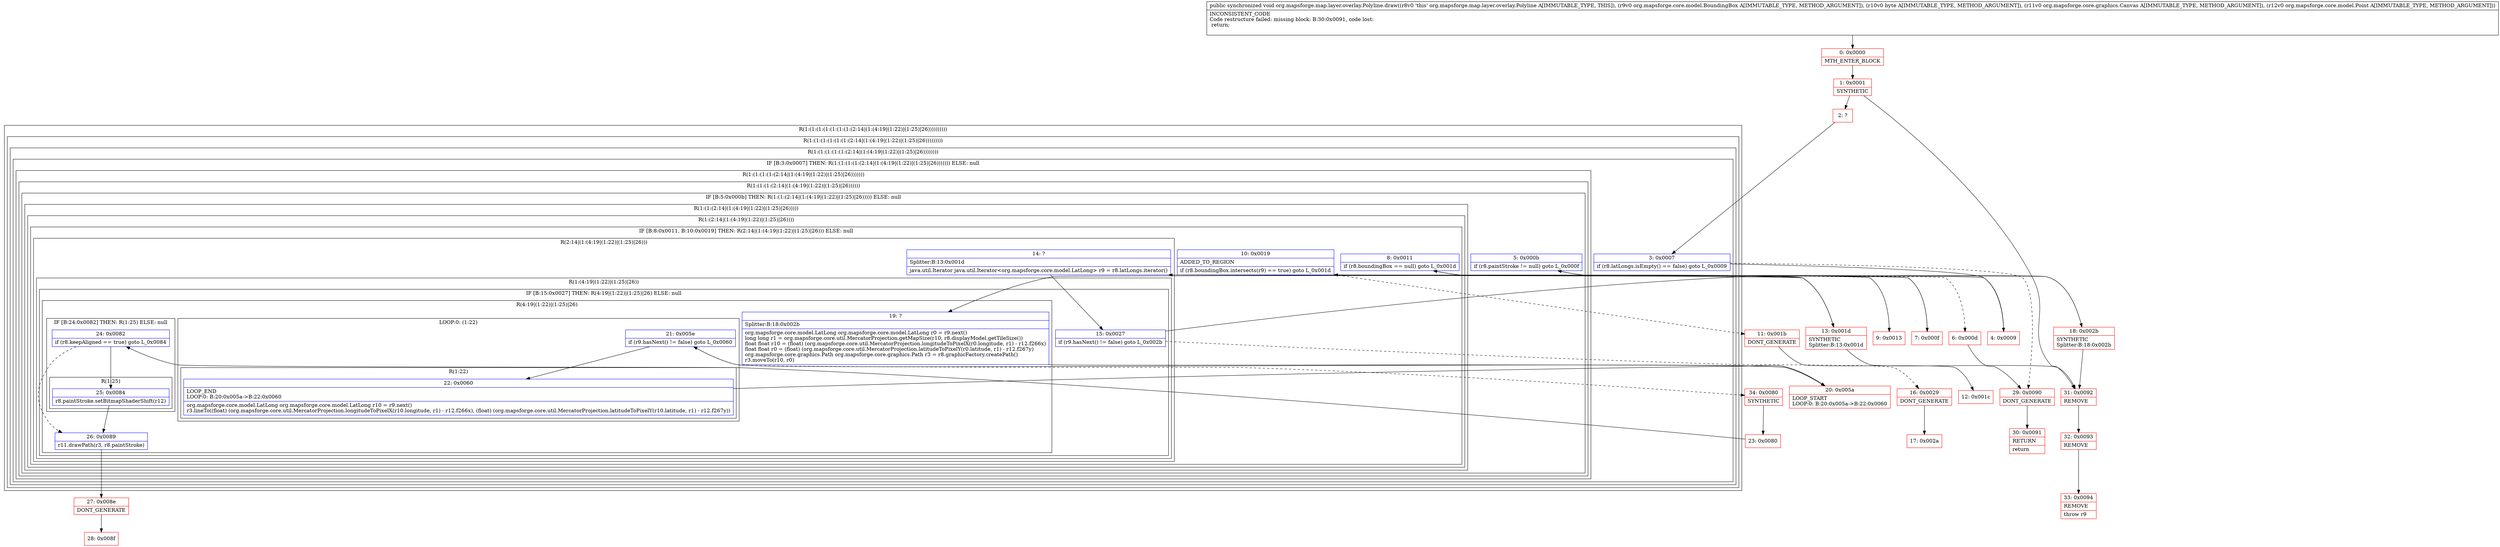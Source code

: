 digraph "CFG fororg.mapsforge.map.layer.overlay.Polyline.draw(Lorg\/mapsforge\/core\/model\/BoundingBox;BLorg\/mapsforge\/core\/graphics\/Canvas;Lorg\/mapsforge\/core\/model\/Point;)V" {
subgraph cluster_Region_1259982984 {
label = "R(1:(1:(1:(1:(1:(1:(1:(2:14|(1:(4:19|(1:22)|(1:25)|26))))))))))";
node [shape=record,color=blue];
subgraph cluster_Region_821480708 {
label = "R(1:(1:(1:(1:(1:(1:(2:14|(1:(4:19|(1:22)|(1:25)|26)))))))))";
node [shape=record,color=blue];
subgraph cluster_Region_1978534505 {
label = "R(1:(1:(1:(1:(1:(2:14|(1:(4:19|(1:22)|(1:25)|26))))))))";
node [shape=record,color=blue];
subgraph cluster_IfRegion_1324107338 {
label = "IF [B:3:0x0007] THEN: R(1:(1:(1:(1:(2:14|(1:(4:19|(1:22)|(1:25)|26))))))) ELSE: null";
node [shape=record,color=blue];
Node_3 [shape=record,label="{3\:\ 0x0007|if (r8.latLongs.isEmpty() == false) goto L_0x0009\l}"];
subgraph cluster_Region_1274303119 {
label = "R(1:(1:(1:(1:(2:14|(1:(4:19|(1:22)|(1:25)|26)))))))";
node [shape=record,color=blue];
subgraph cluster_Region_1307322392 {
label = "R(1:(1:(1:(2:14|(1:(4:19|(1:22)|(1:25)|26))))))";
node [shape=record,color=blue];
subgraph cluster_IfRegion_1221906062 {
label = "IF [B:5:0x000b] THEN: R(1:(1:(2:14|(1:(4:19|(1:22)|(1:25)|26))))) ELSE: null";
node [shape=record,color=blue];
Node_5 [shape=record,label="{5\:\ 0x000b|if (r8.paintStroke != null) goto L_0x000f\l}"];
subgraph cluster_Region_1688604616 {
label = "R(1:(1:(2:14|(1:(4:19|(1:22)|(1:25)|26)))))";
node [shape=record,color=blue];
subgraph cluster_Region_221207033 {
label = "R(1:(2:14|(1:(4:19|(1:22)|(1:25)|26))))";
node [shape=record,color=blue];
subgraph cluster_IfRegion_556735660 {
label = "IF [B:8:0x0011, B:10:0x0019] THEN: R(2:14|(1:(4:19|(1:22)|(1:25)|26))) ELSE: null";
node [shape=record,color=blue];
Node_8 [shape=record,label="{8\:\ 0x0011|if (r8.boundingBox == null) goto L_0x001d\l}"];
Node_10 [shape=record,label="{10\:\ 0x0019|ADDED_TO_REGION\l|if (r8.boundingBox.intersects(r9) == true) goto L_0x001d\l}"];
subgraph cluster_Region_1725034598 {
label = "R(2:14|(1:(4:19|(1:22)|(1:25)|26)))";
node [shape=record,color=blue];
Node_14 [shape=record,label="{14\:\ ?|Splitter:B:13:0x001d\l|java.util.Iterator java.util.Iterator\<org.mapsforge.core.model.LatLong\> r9 = r8.latLongs.iterator()\l}"];
subgraph cluster_Region_1331762873 {
label = "R(1:(4:19|(1:22)|(1:25)|26))";
node [shape=record,color=blue];
subgraph cluster_IfRegion_2068479632 {
label = "IF [B:15:0x0027] THEN: R(4:19|(1:22)|(1:25)|26) ELSE: null";
node [shape=record,color=blue];
Node_15 [shape=record,label="{15\:\ 0x0027|if (r9.hasNext() != false) goto L_0x002b\l}"];
subgraph cluster_Region_371583903 {
label = "R(4:19|(1:22)|(1:25)|26)";
node [shape=record,color=blue];
Node_19 [shape=record,label="{19\:\ ?|Splitter:B:18:0x002b\l|org.mapsforge.core.model.LatLong org.mapsforge.core.model.LatLong r0 = r9.next()\llong long r1 = org.mapsforge.core.util.MercatorProjection.getMapSize(r10, r8.displayModel.getTileSize())\lfloat float r10 = (float) (org.mapsforge.core.util.MercatorProjection.longitudeToPixelX(r0.longitude, r1) \- r12.f266x)\lfloat float r0 = (float) (org.mapsforge.core.util.MercatorProjection.latitudeToPixelY(r0.latitude, r1) \- r12.f267y)\lorg.mapsforge.core.graphics.Path org.mapsforge.core.graphics.Path r3 = r8.graphicFactory.createPath()\lr3.moveTo(r10, r0)\l}"];
subgraph cluster_LoopRegion_865852102 {
label = "LOOP:0: (1:22)";
node [shape=record,color=blue];
Node_21 [shape=record,label="{21\:\ 0x005e|if (r9.hasNext() != false) goto L_0x0060\l}"];
subgraph cluster_Region_1520455187 {
label = "R(1:22)";
node [shape=record,color=blue];
Node_22 [shape=record,label="{22\:\ 0x0060|LOOP_END\lLOOP:0: B:20:0x005a\-\>B:22:0x0060\l|org.mapsforge.core.model.LatLong org.mapsforge.core.model.LatLong r10 = r9.next()\lr3.lineTo((float) (org.mapsforge.core.util.MercatorProjection.longitudeToPixelX(r10.longitude, r1) \- r12.f266x), (float) (org.mapsforge.core.util.MercatorProjection.latitudeToPixelY(r10.latitude, r1) \- r12.f267y))\l}"];
}
}
subgraph cluster_IfRegion_460163282 {
label = "IF [B:24:0x0082] THEN: R(1:25) ELSE: null";
node [shape=record,color=blue];
Node_24 [shape=record,label="{24\:\ 0x0082|if (r8.keepAligned == true) goto L_0x0084\l}"];
subgraph cluster_Region_1828383447 {
label = "R(1:25)";
node [shape=record,color=blue];
Node_25 [shape=record,label="{25\:\ 0x0084|r8.paintStroke.setBitmapShaderShift(r12)\l}"];
}
}
Node_26 [shape=record,label="{26\:\ 0x0089|r11.drawPath(r3, r8.paintStroke)\l}"];
}
}
}
}
}
}
}
}
}
}
}
}
}
}
Node_0 [shape=record,color=red,label="{0\:\ 0x0000|MTH_ENTER_BLOCK\l}"];
Node_1 [shape=record,color=red,label="{1\:\ 0x0001|SYNTHETIC\l}"];
Node_2 [shape=record,color=red,label="{2\:\ ?}"];
Node_4 [shape=record,color=red,label="{4\:\ 0x0009}"];
Node_6 [shape=record,color=red,label="{6\:\ 0x000d}"];
Node_7 [shape=record,color=red,label="{7\:\ 0x000f}"];
Node_9 [shape=record,color=red,label="{9\:\ 0x0013}"];
Node_11 [shape=record,color=red,label="{11\:\ 0x001b|DONT_GENERATE\l}"];
Node_12 [shape=record,color=red,label="{12\:\ 0x001c}"];
Node_13 [shape=record,color=red,label="{13\:\ 0x001d|SYNTHETIC\lSplitter:B:13:0x001d\l}"];
Node_16 [shape=record,color=red,label="{16\:\ 0x0029|DONT_GENERATE\l}"];
Node_17 [shape=record,color=red,label="{17\:\ 0x002a}"];
Node_18 [shape=record,color=red,label="{18\:\ 0x002b|SYNTHETIC\lSplitter:B:18:0x002b\l}"];
Node_20 [shape=record,color=red,label="{20\:\ 0x005a|LOOP_START\lLOOP:0: B:20:0x005a\-\>B:22:0x0060\l}"];
Node_23 [shape=record,color=red,label="{23\:\ 0x0080}"];
Node_27 [shape=record,color=red,label="{27\:\ 0x008e|DONT_GENERATE\l}"];
Node_28 [shape=record,color=red,label="{28\:\ 0x008f}"];
Node_29 [shape=record,color=red,label="{29\:\ 0x0090|DONT_GENERATE\l}"];
Node_30 [shape=record,color=red,label="{30\:\ 0x0091|RETURN\l|return\l}"];
Node_31 [shape=record,color=red,label="{31\:\ 0x0092|REMOVE\l}"];
Node_32 [shape=record,color=red,label="{32\:\ 0x0093|REMOVE\l}"];
Node_33 [shape=record,color=red,label="{33\:\ 0x0094|REMOVE\l|throw r9\l}"];
Node_34 [shape=record,color=red,label="{34\:\ 0x0080|SYNTHETIC\l}"];
MethodNode[shape=record,label="{public synchronized void org.mapsforge.map.layer.overlay.Polyline.draw((r8v0 'this' org.mapsforge.map.layer.overlay.Polyline A[IMMUTABLE_TYPE, THIS]), (r9v0 org.mapsforge.core.model.BoundingBox A[IMMUTABLE_TYPE, METHOD_ARGUMENT]), (r10v0 byte A[IMMUTABLE_TYPE, METHOD_ARGUMENT]), (r11v0 org.mapsforge.core.graphics.Canvas A[IMMUTABLE_TYPE, METHOD_ARGUMENT]), (r12v0 org.mapsforge.core.model.Point A[IMMUTABLE_TYPE, METHOD_ARGUMENT]))  | INCONSISTENT_CODE\lCode restructure failed: missing block: B:30:0x0091, code lost:\l    return;\l\l}"];
MethodNode -> Node_0;
Node_3 -> Node_4;
Node_3 -> Node_29[style=dashed];
Node_5 -> Node_6[style=dashed];
Node_5 -> Node_7;
Node_8 -> Node_9[style=dashed];
Node_8 -> Node_13;
Node_10 -> Node_11[style=dashed];
Node_10 -> Node_13;
Node_14 -> Node_15;
Node_15 -> Node_16[style=dashed];
Node_15 -> Node_18;
Node_19 -> Node_20;
Node_21 -> Node_22;
Node_21 -> Node_34[style=dashed];
Node_22 -> Node_20;
Node_24 -> Node_25;
Node_24 -> Node_26[style=dashed];
Node_25 -> Node_26;
Node_26 -> Node_27;
Node_0 -> Node_1;
Node_1 -> Node_2;
Node_1 -> Node_31;
Node_2 -> Node_3;
Node_4 -> Node_5;
Node_6 -> Node_29;
Node_7 -> Node_8;
Node_9 -> Node_10;
Node_11 -> Node_12;
Node_13 -> Node_14;
Node_13 -> Node_31;
Node_16 -> Node_17;
Node_18 -> Node_19;
Node_18 -> Node_31;
Node_20 -> Node_21;
Node_23 -> Node_24;
Node_27 -> Node_28;
Node_29 -> Node_30;
Node_31 -> Node_32;
Node_32 -> Node_33;
Node_34 -> Node_23;
}

